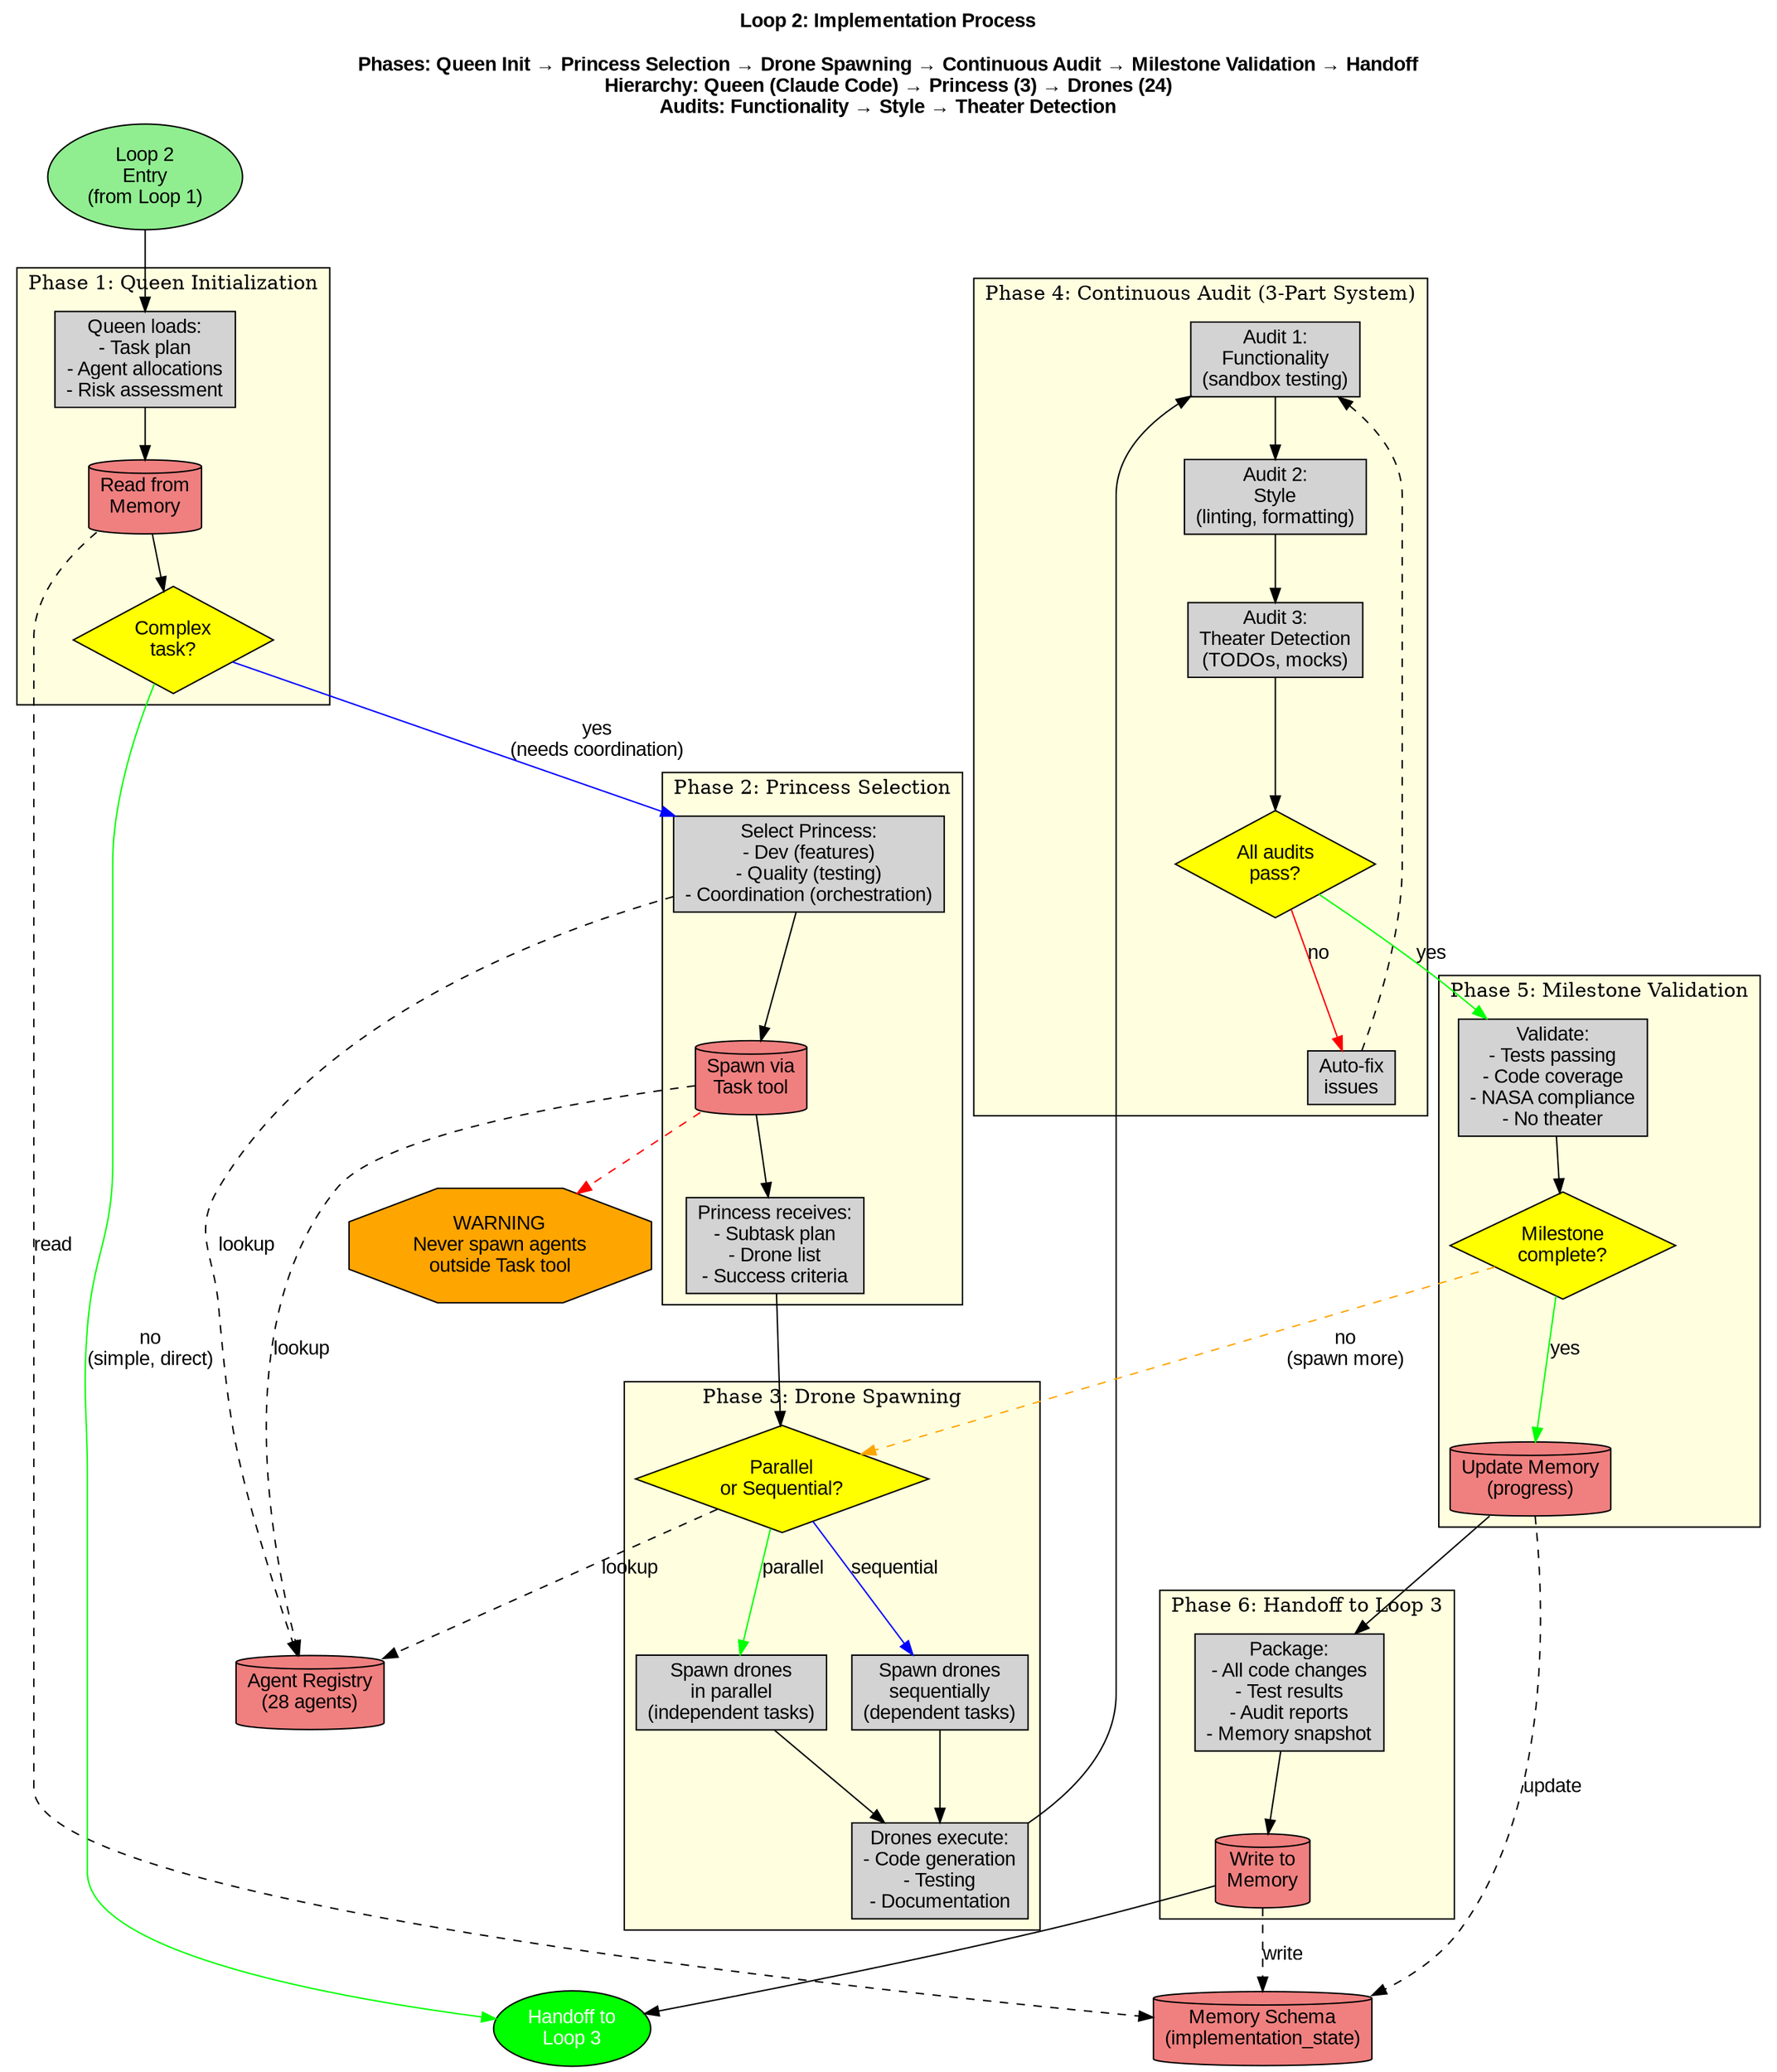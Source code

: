 digraph Loop2_Implementation_Process {
    rankdir=TB;
    compound=true;
    node [shape=box, style=filled, fontname="Arial"];
    edge [fontname="Arial"];

    // Start/End
    start [shape=ellipse, label="Loop 2\nEntry\n(from Loop 1)", fillcolor=lightgreen];
    end [shape=ellipse, label="Handoff to\nLoop 3", fillcolor=green, fontcolor=white];

    // Phase 1: Queen Initialization
    subgraph cluster_queen {
        label="Phase 1: Queen Initialization";
        fillcolor=lightyellow;
        style=filled;

        queen_load [label="Queen loads:\n- Task plan\n- Agent allocations\n- Risk assessment"];
        queen_memory [shape=cylinder, label="Read from\nMemory", fillcolor=lightcoral];
        queen_decision [shape=diamond, label="Complex\ntask?", fillcolor=yellow];
    }

    // Phase 2: Princess Selection
    subgraph cluster_princess {
        label="Phase 2: Princess Selection";
        fillcolor=lightyellow;
        style=filled;

        select_princess [label="Select Princess:\n- Dev (features)\n- Quality (testing)\n- Coordination (orchestration)"];
        spawn_princess [shape=cylinder, label="Spawn via\nTask tool", fillcolor=lightcoral];
        princess_init [label="Princess receives:\n- Subtask plan\n- Drone list\n- Success criteria"];
    }

    // Phase 3: Drone Spawning
    subgraph cluster_drones {
        label="Phase 3: Drone Spawning";
        fillcolor=lightyellow;
        style=filled;

        drone_strategy [shape=diamond, label="Parallel\nor Sequential?", fillcolor=yellow];
        spawn_parallel [label="Spawn drones\nin parallel\n(independent tasks)"];
        spawn_sequential [label="Spawn drones\nsequentially\n(dependent tasks)"];
        drones_work [label="Drones execute:\n- Code generation\n- Testing\n- Documentation"];
    }

    // Phase 4: Continuous 3-Part Audit
    subgraph cluster_audit {
        label="Phase 4: Continuous Audit (3-Part System)";
        fillcolor=lightyellow;
        style=filled;

        audit_functionality [label="Audit 1:\nFunctionality\n(sandbox testing)"];
        audit_style [label="Audit 2:\nStyle\n(linting, formatting)"];
        audit_theater [label="Audit 3:\nTheater Detection\n(TODOs, mocks)"];
        audit_fix [label="Auto-fix\nissues"];
        audit_pass [shape=diamond, label="All audits\npass?", fillcolor=yellow];
    }

    // Phase 5: Milestone Validation
    subgraph cluster_milestone {
        label="Phase 5: Milestone Validation";
        fillcolor=lightyellow;
        style=filled;

        milestone_check [label="Validate:\n- Tests passing\n- Code coverage\n- NASA compliance\n- No theater"];
        milestone_decision [shape=diamond, label="Milestone\ncomplete?", fillcolor=yellow];
        milestone_memory [shape=cylinder, label="Update Memory\n(progress)", fillcolor=lightcoral];
    }

    // Phase 6: Handoff to Loop 3
    subgraph cluster_handoff {
        label="Phase 6: Handoff to Loop 3";
        fillcolor=lightyellow;
        style=filled;

        prepare_handoff [label="Package:\n- All code changes\n- Test results\n- Audit reports\n- Memory snapshot"];
        handoff_memory [shape=cylinder, label="Write to\nMemory", fillcolor=lightcoral];
    }

    // External References
    agent_registry [shape=cylinder, label="Agent Registry\n(28 agents)", fillcolor=lightcoral];
    memory_schema [shape=cylinder, label="Memory Schema\n(implementation_state)", fillcolor=lightcoral];

    // Warnings
    warning_spawn [shape=octagon, label="WARNING\nNever spawn agents\noutside Task tool", fillcolor=orange];

    // Flow
    start -> queen_load;
    queen_load -> queen_memory;
    queen_memory -> queen_decision;

    queen_decision -> end [label="no\n(simple, direct)", color=green];
    queen_decision -> select_princess [label="yes\n(needs coordination)", color=blue];

    select_princess -> spawn_princess;
    spawn_princess -> princess_init;
    princess_init -> drone_strategy;

    drone_strategy -> spawn_parallel [label="parallel", color=green];
    drone_strategy -> spawn_sequential [label="sequential", color=blue];
    spawn_parallel -> drones_work;
    spawn_sequential -> drones_work;

    drones_work -> audit_functionality;
    audit_functionality -> audit_style;
    audit_style -> audit_theater;
    audit_theater -> audit_pass;
    audit_pass -> audit_fix [label="no", color=red];
    audit_fix -> audit_functionality [style=dashed];
    audit_pass -> milestone_check [label="yes", color=green];

    milestone_check -> milestone_decision;
    milestone_decision -> milestone_memory [label="yes", color=green];
    milestone_decision -> drone_strategy [label="no\n(spawn more)", color=orange, style=dashed];
    milestone_memory -> prepare_handoff;

    prepare_handoff -> handoff_memory;
    handoff_memory -> end;

    // External connections
    select_princess -> agent_registry [style=dashed, label="lookup"];
    spawn_princess -> agent_registry [style=dashed, label="lookup"];
    drone_strategy -> agent_registry [style=dashed, label="lookup"];
    queen_memory -> memory_schema [style=dashed, label="read"];
    milestone_memory -> memory_schema [style=dashed, label="update"];
    handoff_memory -> memory_schema [style=dashed, label="write"];
    spawn_princess -> warning_spawn [style=dashed, color=red];

    // Metadata
    labelloc="t";
    label="Loop 2: Implementation Process\n\nPhases: Queen Init → Princess Selection → Drone Spawning → Continuous Audit → Milestone Validation → Handoff\nHierarchy: Queen (Claude Code) → Princess (3) → Drones (24)\nAudits: Functionality → Style → Theater Detection";
    fontsize=14;
    fontname="Arial Bold";
}
